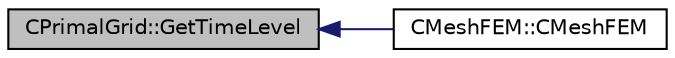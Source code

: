 digraph "CPrimalGrid::GetTimeLevel"
{
  edge [fontname="Helvetica",fontsize="10",labelfontname="Helvetica",labelfontsize="10"];
  node [fontname="Helvetica",fontsize="10",shape=record];
  rankdir="LR";
  Node385 [label="CPrimalGrid::GetTimeLevel",height=0.2,width=0.4,color="black", fillcolor="grey75", style="filled", fontcolor="black"];
  Node385 -> Node386 [dir="back",color="midnightblue",fontsize="10",style="solid",fontname="Helvetica"];
  Node386 [label="CMeshFEM::CMeshFEM",height=0.2,width=0.4,color="black", fillcolor="white", style="filled",URL="$class_c_mesh_f_e_m.html#ae74b12670fb49ad4d28836d9fc2aab8d",tooltip="Redistributes the grid over the ranks and creates the halo layer. "];
}
